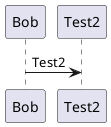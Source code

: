 {
  "sha1": "byzbkum0ohr1m3n8kbkig2rg9kaccm9",
  "insertion": {
    "when": "2024-05-30T20:48:22.186Z",
    "user": "plantuml@gmail.com"
  }
}
@startuml
Bob -> Test2 : Test2
@enduml
